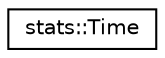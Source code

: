 digraph "Graphical Class Hierarchy"
{
  edge [fontname="Helvetica",fontsize="10",labelfontname="Helvetica",labelfontsize="10"];
  node [fontname="Helvetica",fontsize="10",shape=record];
  rankdir="LR";
  Node0 [label="stats::Time",height=0.2,width=0.4,color="black", fillcolor="white", style="filled",URL="$classstats_1_1Time.html",tooltip="Keeps track of total accumulated time. "];
}
